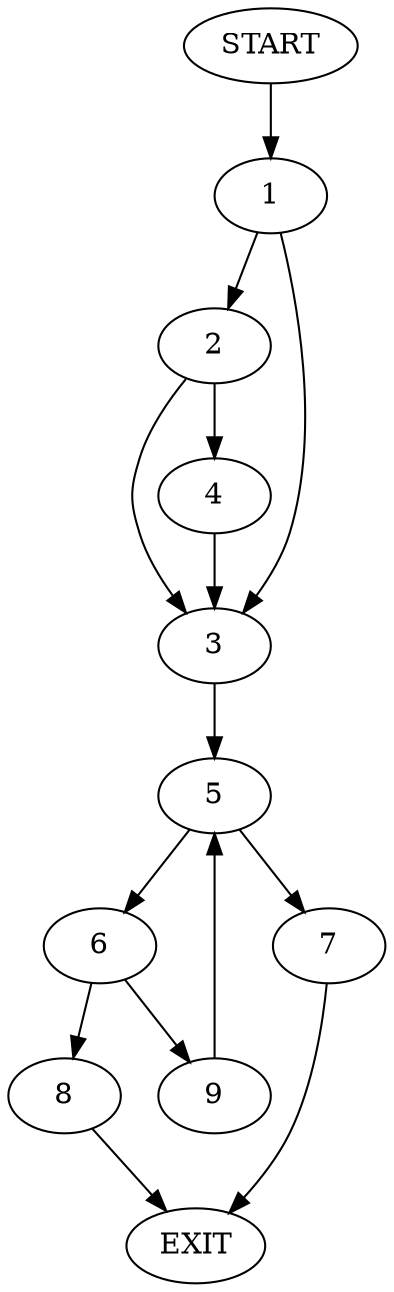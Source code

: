 digraph {
0 [label="START"]
10 [label="EXIT"]
0 -> 1
1 -> 2
1 -> 3
2 -> 4
2 -> 3
3 -> 5
4 -> 3
5 -> 6
5 -> 7
6 -> 8
6 -> 9
7 -> 10
8 -> 10
9 -> 5
}
